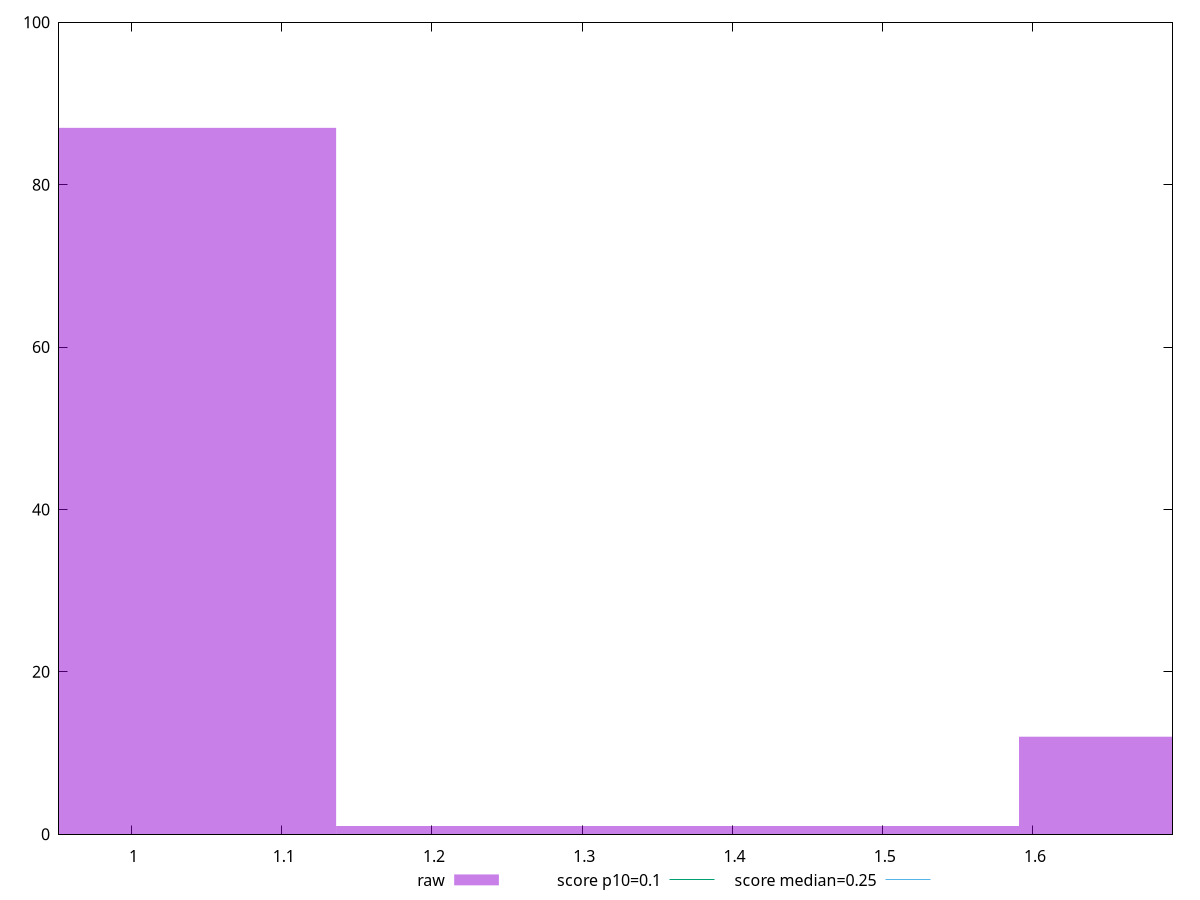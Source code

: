 reset

$raw <<EOF
0.9089951170534946 87
1.363492675580242 1
1.8179902341069891 12
EOF

set key outside below
set boxwidth 0.4544975585267473
set xrange [0.9517913771735298:1.6929032457139759]
set yrange [0:100]
set trange [0:100]
set style fill transparent solid 0.5 noborder

set parametric
set terminal svg size 640, 490 enhanced background rgb 'white'
set output "report_00013_2021-02-09T12-04-24.940Z/cumulative-layout-shift/samples/pages+cached/raw/histogram.svg"

plot $raw title "raw" with boxes, \
     0.1,t title "score p10=0.1", \
     0.25,t title "score median=0.25"

reset
